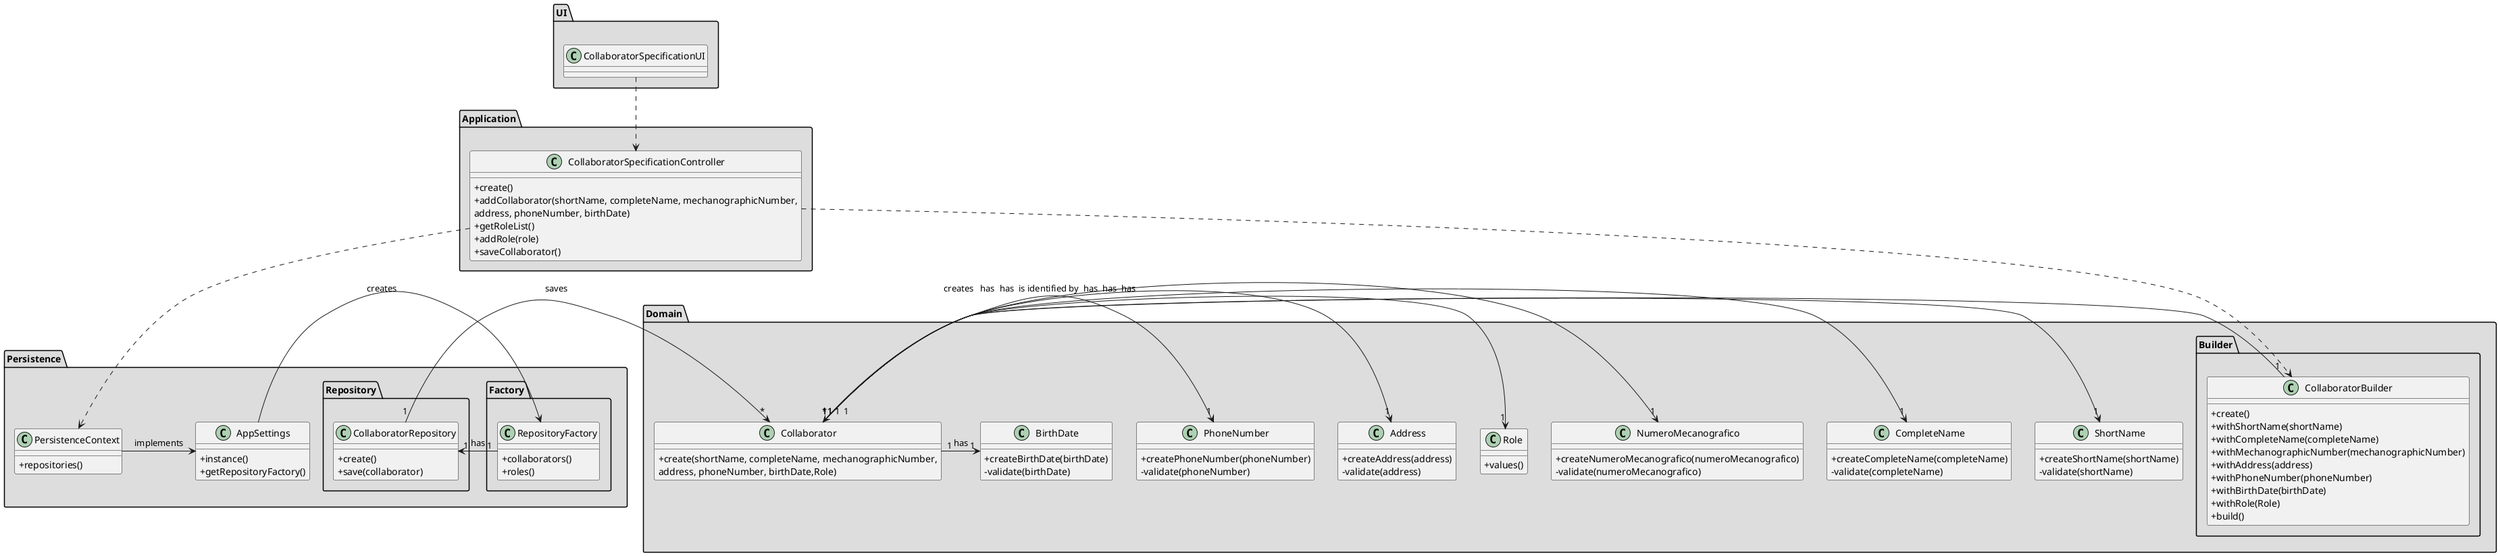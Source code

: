 @startuml
skinparam classAttributeIconSize 0


package "UI" #DDDDDD {
class CollaboratorSpecificationUI{

}
}


package "Application" #DDDDDD {
class CollaboratorSpecificationController{
+create()
+addCollaborator(shortName, completeName, mechanographicNumber,\naddress, phoneNumber, birthDate)
+getRoleList()
+addRole(role)
+saveCollaborator()
}
}


package "Domain" #DDDDDD {
class Collaborator{
+create(shortName, completeName, mechanographicNumber,\naddress, phoneNumber, birthDate,Role)
}

class ShortName {
+createShortName(shortName)
-validate(shortName)
}

class CompleteName {
+createCompleteName(completeName)
-validate(completeName)
}

class NumeroMecanografico {
+createNumeroMecanografico(numeroMecanografico)
-validate(numeroMecanografico)
}

class Address {
+createAddress(address)
-validate(address)
}

class PhoneNumber {
+createPhoneNumber(phoneNumber)
-validate(phoneNumber)
}

class BirthDate {
+createBirthDate(birthDate)
-validate(birthDate)
}

class Role {
+values()
}

package Builder #DDDDDD {
class CollaboratorBuilder{
+create()
+withShortName(shortName)
+withCompleteName(completeName)
+withMechanographicNumber(mechanographicNumber)
+withAddress(address)
+withPhoneNumber(phoneNumber)
+withBirthDate(birthDate)
+withRole(Role)
+build()
}
}
}

package Persistence #DDDDDD {
class PersistenceContext{
+repositories()
}

class AppSettings{
+instance()
+getRepositoryFactory()
}

package Factory #DDDDDD {
class RepositoryFactory{
+collaborators()
+roles()
}
}

package "Repository" #DDDDDD {
class CollaboratorRepository{
+create()
+save(collaborator)
}
}

}


CollaboratorSpecificationUI ..> CollaboratorSpecificationController
CollaboratorSpecificationController ..> CollaboratorBuilder
CollaboratorSpecificationController ..> PersistenceContext

AppSettings -> RepositoryFactory : creates
PersistenceContext -> AppSettings : implements

RepositoryFactory "1" -> "1" CollaboratorRepository : has

CollaboratorRepository "1" -> "*" Collaborator : saves
CollaboratorBuilder "1" -> "*" Collaborator : creates

Collaborator "1" -> "1" ShortName : has
Collaborator "1" -> "1" CompleteName : has
Collaborator "1" -> "1" NumeroMecanografico : is identified by
Collaborator "1" -> "1" Role : has
Collaborator "1" -> "1" Address : has
Collaborator "1" -> "1" PhoneNumber : has
Collaborator "1" -> "1" BirthDate : has

@enduml